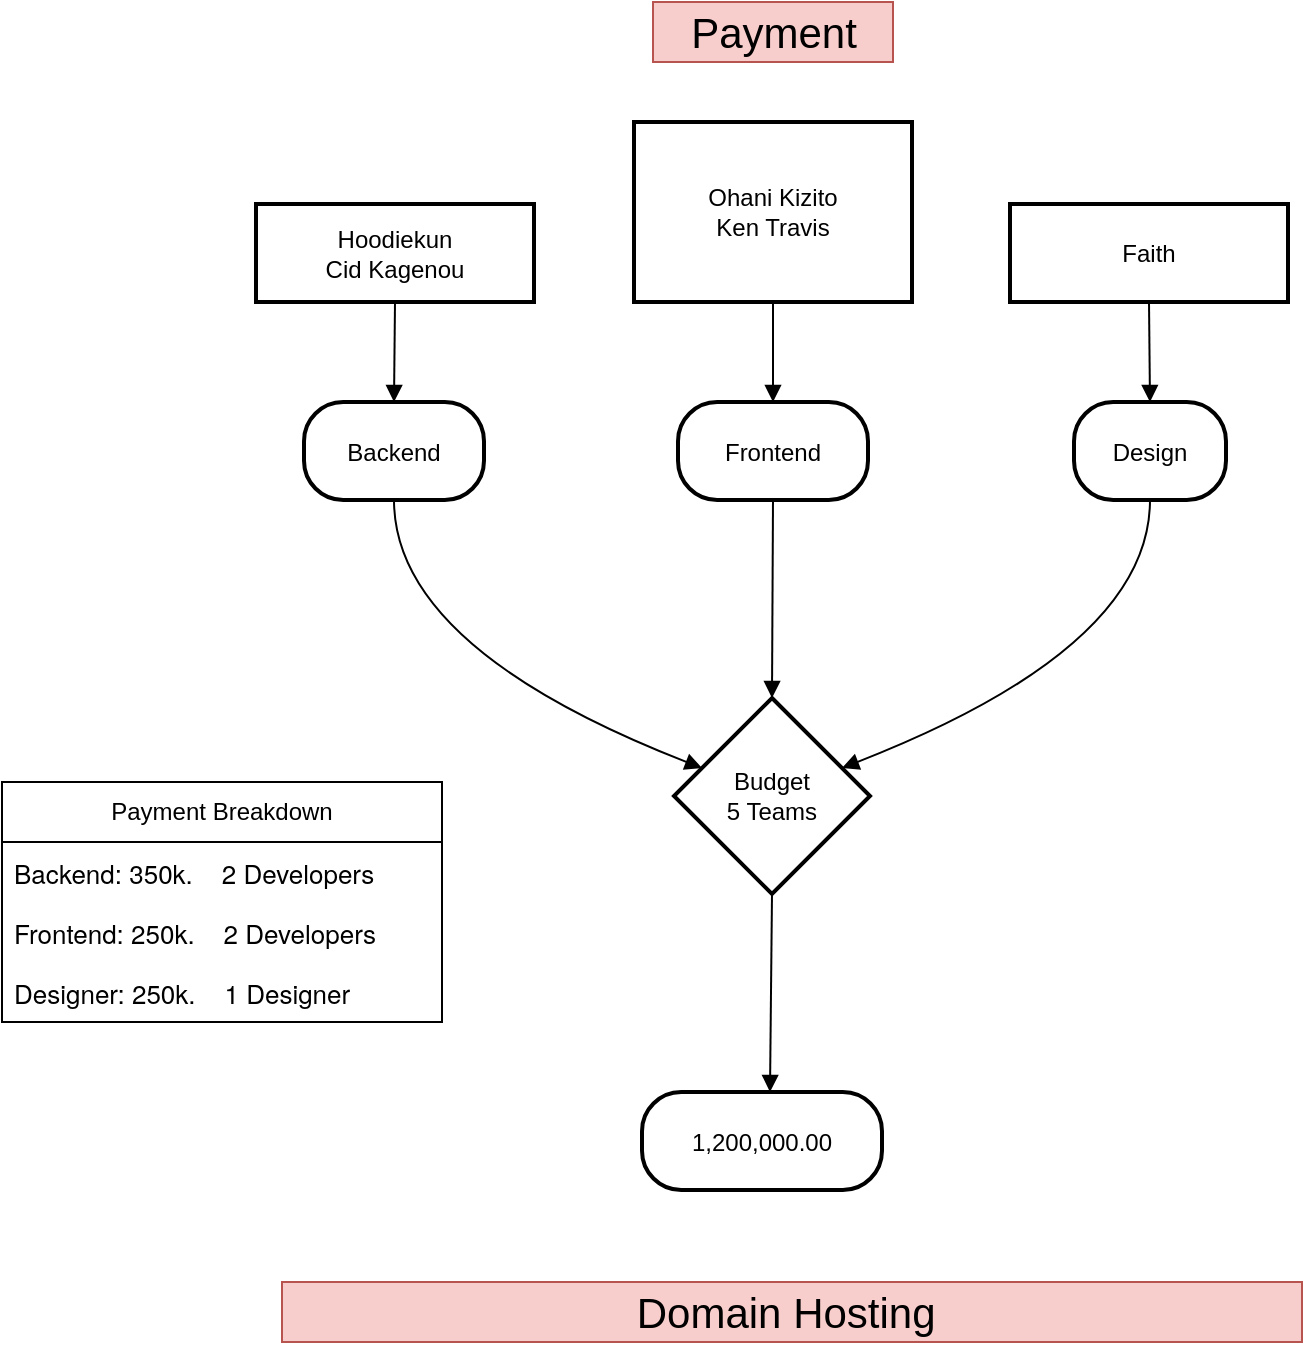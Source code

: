 <mxfile version="24.7.17">
  <diagram name="Page-1" id="KkQRvmsAqdtbCritNfgq">
    <mxGraphModel dx="1060" dy="710" grid="1" gridSize="10" guides="1" tooltips="1" connect="1" arrows="1" fold="1" page="1" pageScale="1" pageWidth="850" pageHeight="1100" math="0" shadow="0">
      <root>
        <mxCell id="0" />
        <mxCell id="1" parent="0" />
        <mxCell id="4" value="Hoodiekun&#xa;Cid Kagenou" style="whiteSpace=wrap;strokeWidth=2;" parent="1" vertex="1">
          <mxGeometry x="167" y="111" width="139" height="49" as="geometry" />
        </mxCell>
        <mxCell id="5" value="Backend" style="rounded=1;arcSize=40;strokeWidth=2" parent="1" vertex="1">
          <mxGeometry x="191" y="210" width="90" height="49" as="geometry" />
        </mxCell>
        <mxCell id="6" value="Ohani Kizito&#xa;Ken Travis" style="whiteSpace=wrap;strokeWidth=2;" parent="1" vertex="1">
          <mxGeometry x="356" y="70" width="139" height="90" as="geometry" />
        </mxCell>
        <mxCell id="7" value="Frontend" style="rounded=1;arcSize=40;strokeWidth=2" parent="1" vertex="1">
          <mxGeometry x="378" y="210" width="95" height="49" as="geometry" />
        </mxCell>
        <mxCell id="8" value="Faith" style="whiteSpace=wrap;strokeWidth=2;" parent="1" vertex="1">
          <mxGeometry x="544" y="111" width="139" height="49" as="geometry" />
        </mxCell>
        <mxCell id="9" value="Design" style="rounded=1;arcSize=40;strokeWidth=2" parent="1" vertex="1">
          <mxGeometry x="576" y="210" width="76" height="49" as="geometry" />
        </mxCell>
        <mxCell id="10" value="Budget&#xa;5 Teams" style="rhombus;strokeWidth=2;whiteSpace=wrap;" parent="1" vertex="1">
          <mxGeometry x="376" y="358" width="98" height="98" as="geometry" />
        </mxCell>
        <mxCell id="11" value="" style="curved=1;startArrow=none;endArrow=block;exitX=0.5;exitY=0.99;entryX=0.5;entryY=-0.01;" parent="1" source="4" target="5" edge="1">
          <mxGeometry relative="1" as="geometry">
            <Array as="points" />
          </mxGeometry>
        </mxCell>
        <mxCell id="12" value="" style="curved=1;startArrow=none;endArrow=block;exitX=0.5;exitY=0.99;entryX=0.5;entryY=-0.01;" parent="1" source="6" target="7" edge="1">
          <mxGeometry relative="1" as="geometry">
            <Array as="points" />
          </mxGeometry>
        </mxCell>
        <mxCell id="13" value="" style="curved=1;startArrow=none;endArrow=block;exitX=0.5;exitY=0.99;entryX=0.5;entryY=-0.01;" parent="1" source="8" target="9" edge="1">
          <mxGeometry relative="1" as="geometry">
            <Array as="points" />
          </mxGeometry>
        </mxCell>
        <mxCell id="14" value="" style="curved=1;startArrow=none;endArrow=block;exitX=0.5;exitY=0.98;entryX=0;entryY=0.3;" parent="1" source="5" target="10" edge="1">
          <mxGeometry relative="1" as="geometry">
            <Array as="points">
              <mxPoint x="236" y="333" />
            </Array>
          </mxGeometry>
        </mxCell>
        <mxCell id="15" value="" style="curved=1;startArrow=none;endArrow=block;exitX=0.5;exitY=0.98;entryX=0.5;entryY=0;" parent="1" source="7" target="10" edge="1">
          <mxGeometry relative="1" as="geometry">
            <Array as="points" />
          </mxGeometry>
        </mxCell>
        <mxCell id="16" value="" style="curved=1;startArrow=none;endArrow=block;exitX=0.5;exitY=0.98;entryX=1;entryY=0.3;" parent="1" source="9" target="10" edge="1">
          <mxGeometry relative="1" as="geometry">
            <Array as="points">
              <mxPoint x="614" y="333" />
            </Array>
          </mxGeometry>
        </mxCell>
        <mxCell id="-9A50GmoPuMW5EjJNELf-16" value="" style="curved=1;startArrow=none;endArrow=block;exitX=0.5;exitY=0.98;entryX=0.5;entryY=0;" edge="1" parent="1">
          <mxGeometry relative="1" as="geometry">
            <Array as="points" />
            <mxPoint x="425" y="456" as="sourcePoint" />
            <mxPoint x="424" y="555" as="targetPoint" />
          </mxGeometry>
        </mxCell>
        <mxCell id="-9A50GmoPuMW5EjJNELf-19" value="1,200,000.00" style="rounded=1;arcSize=40;strokeWidth=2" vertex="1" parent="1">
          <mxGeometry x="360" y="555" width="120" height="49" as="geometry" />
        </mxCell>
        <mxCell id="-9A50GmoPuMW5EjJNELf-26" value="" style="group" vertex="1" connectable="0" parent="1">
          <mxGeometry x="40" y="400" width="220" height="120" as="geometry" />
        </mxCell>
        <mxCell id="-9A50GmoPuMW5EjJNELf-21" style="edgeStyle=orthogonalEdgeStyle;rounded=0;orthogonalLoop=1;jettySize=auto;html=1;exitX=0.5;exitY=1;exitDx=0;exitDy=0;" edge="1" parent="-9A50GmoPuMW5EjJNELf-26">
          <mxGeometry relative="1" as="geometry">
            <mxPoint x="78.571" y="104" as="sourcePoint" />
            <mxPoint x="78.571" y="104" as="targetPoint" />
          </mxGeometry>
        </mxCell>
        <mxCell id="-9A50GmoPuMW5EjJNELf-22" value="Payment Breakdown" style="swimlane;fontStyle=0;childLayout=stackLayout;horizontal=1;startSize=30;horizontalStack=0;resizeParent=1;resizeParentMax=0;resizeLast=0;collapsible=1;marginBottom=0;whiteSpace=wrap;html=1;" vertex="1" parent="-9A50GmoPuMW5EjJNELf-26">
          <mxGeometry width="220" height="120" as="geometry">
            <mxRectangle width="150" height="30" as="alternateBounds" />
          </mxGeometry>
        </mxCell>
        <mxCell id="-9A50GmoPuMW5EjJNELf-23" value="&lt;p style=&quot;margin: 0px; font-variant-numeric: normal; font-variant-east-asian: normal; font-variant-alternates: normal; font-size-adjust: none; font-kerning: auto; font-optical-sizing: auto; font-feature-settings: normal; font-variation-settings: normal; font-variant-position: normal; font-stretch: normal; font-size: 13px; line-height: normal; font-family: &amp;quot;Helvetica Neue&amp;quot;;&quot; class=&quot;p1&quot;&gt;Backend: 350k.&amp;nbsp; &amp;nbsp; 2 Developers&lt;/p&gt;" style="text;strokeColor=none;fillColor=none;align=left;verticalAlign=middle;spacingLeft=4;spacingRight=4;overflow=hidden;points=[[0,0.5],[1,0.5]];portConstraint=eastwest;rotatable=0;whiteSpace=wrap;html=1;" vertex="1" parent="-9A50GmoPuMW5EjJNELf-22">
          <mxGeometry y="30" width="220" height="30" as="geometry" />
        </mxCell>
        <mxCell id="-9A50GmoPuMW5EjJNELf-24" value="&lt;p style=&quot;margin: 0px; font-variant-numeric: normal; font-variant-east-asian: normal; font-variant-alternates: normal; font-size-adjust: none; font-kerning: auto; font-optical-sizing: auto; font-feature-settings: normal; font-variation-settings: normal; font-variant-position: normal; font-stretch: normal; font-size: 13px; line-height: normal; font-family: &amp;quot;Helvetica Neue&amp;quot;;&quot; class=&quot;p1&quot;&gt;Frontend: 250k.&amp;nbsp; &amp;nbsp; 2 Developers&lt;/p&gt;" style="text;strokeColor=none;fillColor=none;align=left;verticalAlign=middle;spacingLeft=4;spacingRight=4;overflow=hidden;points=[[0,0.5],[1,0.5]];portConstraint=eastwest;rotatable=0;whiteSpace=wrap;html=1;" vertex="1" parent="-9A50GmoPuMW5EjJNELf-22">
          <mxGeometry y="60" width="220" height="30" as="geometry" />
        </mxCell>
        <mxCell id="-9A50GmoPuMW5EjJNELf-25" value="&lt;p style=&quot;margin: 0px; font-variant-numeric: normal; font-variant-east-asian: normal; font-variant-alternates: normal; font-size-adjust: none; font-kerning: auto; font-optical-sizing: auto; font-feature-settings: normal; font-variation-settings: normal; font-variant-position: normal; font-stretch: normal; font-size: 13px; line-height: normal; font-family: &amp;quot;Helvetica Neue&amp;quot;;&quot; class=&quot;p1&quot;&gt;Designer: 250k.&amp;nbsp; &amp;nbsp; 1 Designer&lt;/p&gt;" style="text;strokeColor=none;fillColor=none;align=left;verticalAlign=middle;spacingLeft=4;spacingRight=4;overflow=hidden;points=[[0,0.5],[1,0.5]];portConstraint=eastwest;rotatable=0;whiteSpace=wrap;html=1;" vertex="1" parent="-9A50GmoPuMW5EjJNELf-22">
          <mxGeometry y="90" width="220" height="30" as="geometry" />
        </mxCell>
        <mxCell id="-9A50GmoPuMW5EjJNELf-27" value="&lt;font style=&quot;font-size: 21px;&quot;&gt;Payment&lt;/font&gt;" style="text;html=1;align=center;verticalAlign=middle;whiteSpace=wrap;rounded=0;fillColor=#f8cecc;strokeColor=#b85450;" vertex="1" parent="1">
          <mxGeometry x="365.5" y="10" width="120" height="30" as="geometry" />
        </mxCell>
        <mxCell id="-9A50GmoPuMW5EjJNELf-28" value="&lt;font style=&quot;font-size: 21px;&quot;&gt;Domain Hosting&amp;nbsp;&lt;/font&gt;" style="text;html=1;align=center;verticalAlign=middle;whiteSpace=wrap;rounded=0;fillColor=#f8cecc;strokeColor=#b85450;" vertex="1" parent="1">
          <mxGeometry x="180" y="650" width="510" height="30" as="geometry" />
        </mxCell>
      </root>
    </mxGraphModel>
  </diagram>
</mxfile>
